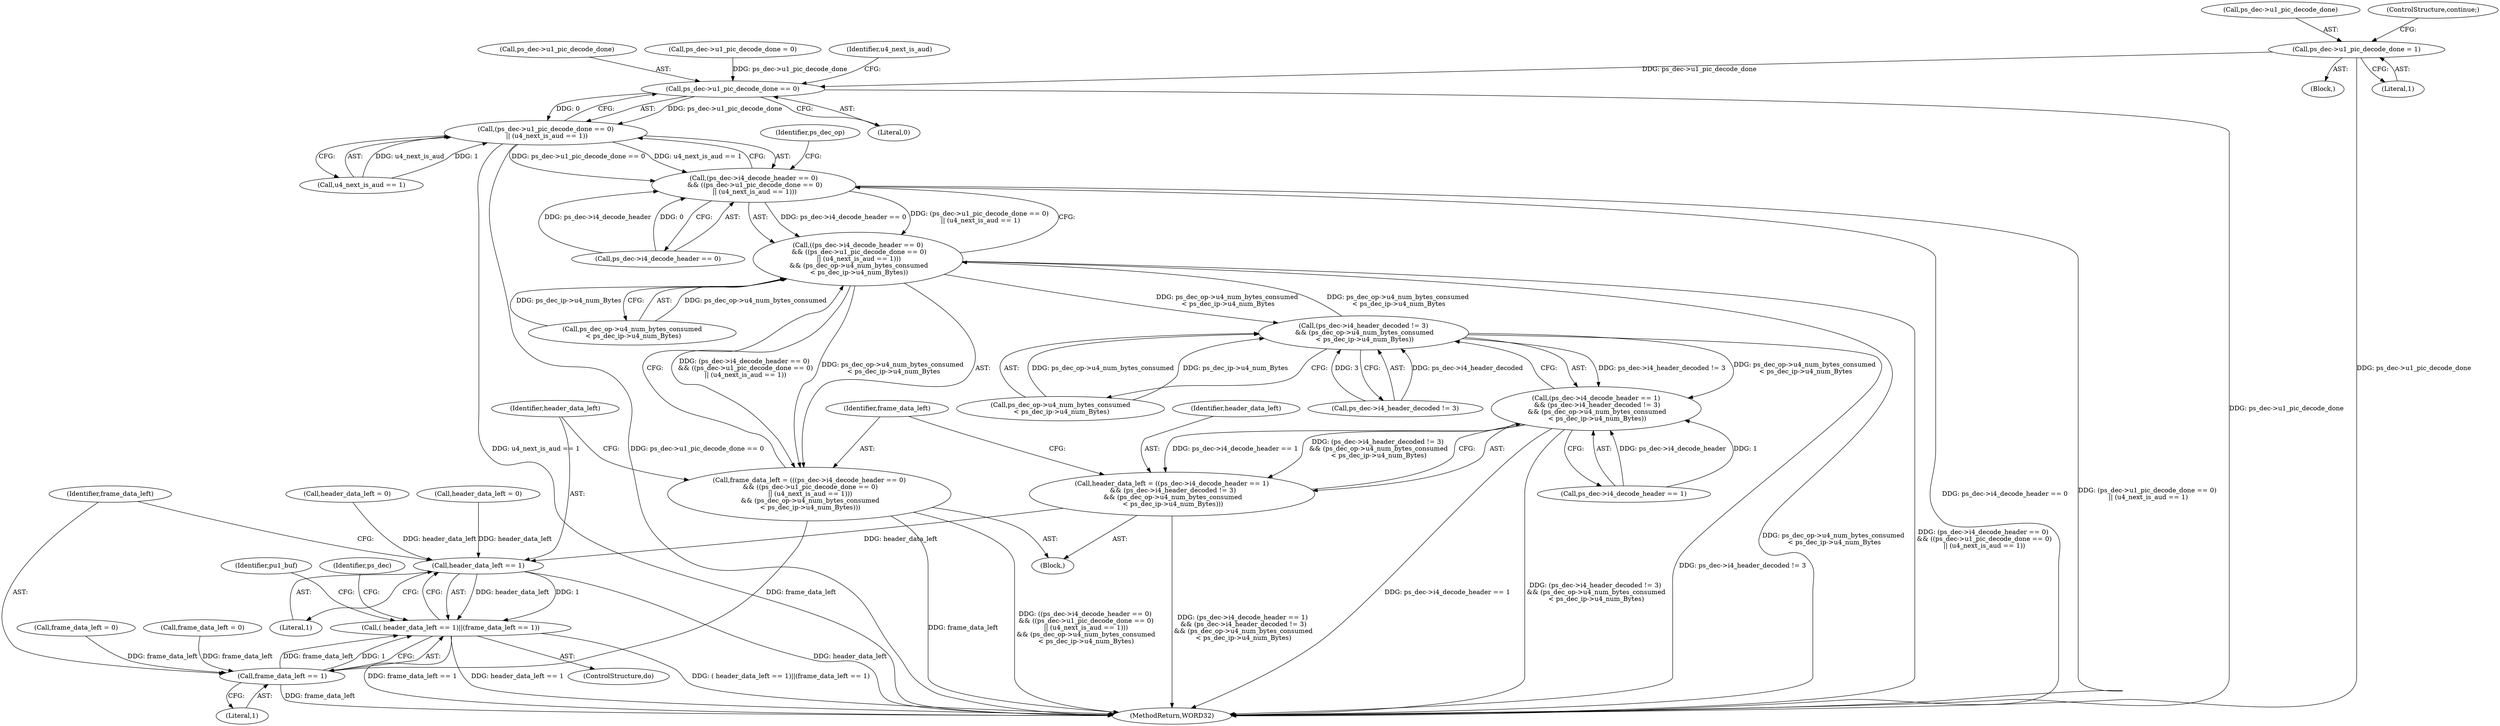 digraph "0_Android_e86d3cfd2bc28dac421092106751e5638d54a848@pointer" {
"1001296" [label="(Call,ps_dec->u1_pic_decode_done = 1)"];
"1001478" [label="(Call,ps_dec->u1_pic_decode_done == 0)"];
"1001477" [label="(Call,(ps_dec->u1_pic_decode_done == 0)\n || (u4_next_is_aud == 1))"];
"1001471" [label="(Call,(ps_dec->i4_decode_header == 0)\n && ((ps_dec->u1_pic_decode_done == 0)\n || (u4_next_is_aud == 1)))"];
"1001470" [label="(Call,((ps_dec->i4_decode_header == 0)\n && ((ps_dec->u1_pic_decode_done == 0)\n || (u4_next_is_aud == 1)))\n && (ps_dec_op->u4_num_bytes_consumed\n < ps_dec_ip->u4_num_Bytes))"];
"1001455" [label="(Call,(ps_dec->i4_header_decoded != 3)\n && (ps_dec_op->u4_num_bytes_consumed\n < ps_dec_ip->u4_num_Bytes))"];
"1001449" [label="(Call,(ps_dec->i4_decode_header == 1)\n && (ps_dec->i4_header_decoded != 3)\n && (ps_dec_op->u4_num_bytes_consumed\n < ps_dec_ip->u4_num_Bytes))"];
"1001447" [label="(Call,header_data_left = ((ps_dec->i4_decode_header == 1)\n && (ps_dec->i4_header_decoded != 3)\n && (ps_dec_op->u4_num_bytes_consumed\n < ps_dec_ip->u4_num_Bytes)))"];
"1001494" [label="(Call,header_data_left == 1)"];
"1001493" [label="(Call,( header_data_left == 1)||(frame_data_left == 1))"];
"1001468" [label="(Call,frame_data_left = (((ps_dec->i4_decode_header == 0)\n && ((ps_dec->u1_pic_decode_done == 0)\n || (u4_next_is_aud == 1)))\n && (ps_dec_op->u4_num_bytes_consumed\n < ps_dec_ip->u4_num_Bytes)))"];
"1001497" [label="(Call,frame_data_left == 1)"];
"1001447" [label="(Call,header_data_left = ((ps_dec->i4_decode_header == 1)\n && (ps_dec->i4_header_decoded != 3)\n && (ps_dec_op->u4_num_bytes_consumed\n < ps_dec_ip->u4_num_Bytes)))"];
"1001496" [label="(Literal,1)"];
"1000202" [label="(Call,header_data_left = 0)"];
"1001297" [label="(Call,ps_dec->u1_pic_decode_done)"];
"1001478" [label="(Call,ps_dec->u1_pic_decode_done == 0)"];
"1001001" [label="(Identifier,pu1_buf)"];
"1001296" [label="(Call,ps_dec->u1_pic_decode_done = 1)"];
"1001486" [label="(Call,ps_dec_op->u4_num_bytes_consumed\n < ps_dec_ip->u4_num_Bytes)"];
"1001304" [label="(Call,frame_data_left = 0)"];
"1001495" [label="(Identifier,header_data_left)"];
"1001448" [label="(Identifier,header_data_left)"];
"1001472" [label="(Call,ps_dec->i4_decode_header == 0)"];
"1001449" [label="(Call,(ps_dec->i4_decode_header == 1)\n && (ps_dec->i4_header_decoded != 3)\n && (ps_dec_op->u4_num_bytes_consumed\n < ps_dec_ip->u4_num_Bytes))"];
"1001504" [label="(Identifier,ps_dec)"];
"1001456" [label="(Call,ps_dec->i4_header_decoded != 3)"];
"1001494" [label="(Call,header_data_left == 1)"];
"1000206" [label="(Call,frame_data_left = 0)"];
"1001479" [label="(Call,ps_dec->u1_pic_decode_done)"];
"1001301" [label="(ControlStructure,continue;)"];
"1001295" [label="(Block,)"];
"1001482" [label="(Literal,0)"];
"1000307" [label="(Call,ps_dec->u1_pic_decode_done = 0)"];
"1001469" [label="(Identifier,frame_data_left)"];
"1001497" [label="(Call,frame_data_left == 1)"];
"1001499" [label="(Literal,1)"];
"1001461" [label="(Call,ps_dec_op->u4_num_bytes_consumed\n < ps_dec_ip->u4_num_Bytes)"];
"1001307" [label="(Call,header_data_left = 0)"];
"1001470" [label="(Call,((ps_dec->i4_decode_header == 0)\n && ((ps_dec->u1_pic_decode_done == 0)\n || (u4_next_is_aud == 1)))\n && (ps_dec_op->u4_num_bytes_consumed\n < ps_dec_ip->u4_num_Bytes))"];
"1001450" [label="(Call,ps_dec->i4_decode_header == 1)"];
"1001477" [label="(Call,(ps_dec->u1_pic_decode_done == 0)\n || (u4_next_is_aud == 1))"];
"1001483" [label="(Call,u4_next_is_aud == 1)"];
"1001498" [label="(Identifier,frame_data_left)"];
"1000997" [label="(ControlStructure,do)"];
"1001484" [label="(Identifier,u4_next_is_aud)"];
"1001455" [label="(Call,(ps_dec->i4_header_decoded != 3)\n && (ps_dec_op->u4_num_bytes_consumed\n < ps_dec_ip->u4_num_Bytes))"];
"1001471" [label="(Call,(ps_dec->i4_decode_header == 0)\n && ((ps_dec->u1_pic_decode_done == 0)\n || (u4_next_is_aud == 1)))"];
"1002270" [label="(MethodReturn,WORD32)"];
"1001300" [label="(Literal,1)"];
"1001493" [label="(Call,( header_data_left == 1)||(frame_data_left == 1))"];
"1000998" [label="(Block,)"];
"1001468" [label="(Call,frame_data_left = (((ps_dec->i4_decode_header == 0)\n && ((ps_dec->u1_pic_decode_done == 0)\n || (u4_next_is_aud == 1)))\n && (ps_dec_op->u4_num_bytes_consumed\n < ps_dec_ip->u4_num_Bytes)))"];
"1001488" [label="(Identifier,ps_dec_op)"];
"1001296" -> "1001295"  [label="AST: "];
"1001296" -> "1001300"  [label="CFG: "];
"1001297" -> "1001296"  [label="AST: "];
"1001300" -> "1001296"  [label="AST: "];
"1001301" -> "1001296"  [label="CFG: "];
"1001296" -> "1002270"  [label="DDG: ps_dec->u1_pic_decode_done"];
"1001296" -> "1001478"  [label="DDG: ps_dec->u1_pic_decode_done"];
"1001478" -> "1001477"  [label="AST: "];
"1001478" -> "1001482"  [label="CFG: "];
"1001479" -> "1001478"  [label="AST: "];
"1001482" -> "1001478"  [label="AST: "];
"1001484" -> "1001478"  [label="CFG: "];
"1001477" -> "1001478"  [label="CFG: "];
"1001478" -> "1002270"  [label="DDG: ps_dec->u1_pic_decode_done"];
"1001478" -> "1001477"  [label="DDG: ps_dec->u1_pic_decode_done"];
"1001478" -> "1001477"  [label="DDG: 0"];
"1000307" -> "1001478"  [label="DDG: ps_dec->u1_pic_decode_done"];
"1001477" -> "1001471"  [label="AST: "];
"1001477" -> "1001483"  [label="CFG: "];
"1001483" -> "1001477"  [label="AST: "];
"1001471" -> "1001477"  [label="CFG: "];
"1001477" -> "1002270"  [label="DDG: u4_next_is_aud == 1"];
"1001477" -> "1002270"  [label="DDG: ps_dec->u1_pic_decode_done == 0"];
"1001477" -> "1001471"  [label="DDG: ps_dec->u1_pic_decode_done == 0"];
"1001477" -> "1001471"  [label="DDG: u4_next_is_aud == 1"];
"1001483" -> "1001477"  [label="DDG: u4_next_is_aud"];
"1001483" -> "1001477"  [label="DDG: 1"];
"1001471" -> "1001470"  [label="AST: "];
"1001471" -> "1001472"  [label="CFG: "];
"1001472" -> "1001471"  [label="AST: "];
"1001488" -> "1001471"  [label="CFG: "];
"1001470" -> "1001471"  [label="CFG: "];
"1001471" -> "1002270"  [label="DDG: ps_dec->i4_decode_header == 0"];
"1001471" -> "1002270"  [label="DDG: (ps_dec->u1_pic_decode_done == 0)\n || (u4_next_is_aud == 1)"];
"1001471" -> "1001470"  [label="DDG: ps_dec->i4_decode_header == 0"];
"1001471" -> "1001470"  [label="DDG: (ps_dec->u1_pic_decode_done == 0)\n || (u4_next_is_aud == 1)"];
"1001472" -> "1001471"  [label="DDG: ps_dec->i4_decode_header"];
"1001472" -> "1001471"  [label="DDG: 0"];
"1001470" -> "1001468"  [label="AST: "];
"1001470" -> "1001486"  [label="CFG: "];
"1001486" -> "1001470"  [label="AST: "];
"1001468" -> "1001470"  [label="CFG: "];
"1001470" -> "1002270"  [label="DDG: ps_dec_op->u4_num_bytes_consumed\n < ps_dec_ip->u4_num_Bytes"];
"1001470" -> "1002270"  [label="DDG: (ps_dec->i4_decode_header == 0)\n && ((ps_dec->u1_pic_decode_done == 0)\n || (u4_next_is_aud == 1))"];
"1001470" -> "1001455"  [label="DDG: ps_dec_op->u4_num_bytes_consumed\n < ps_dec_ip->u4_num_Bytes"];
"1001470" -> "1001468"  [label="DDG: (ps_dec->i4_decode_header == 0)\n && ((ps_dec->u1_pic_decode_done == 0)\n || (u4_next_is_aud == 1))"];
"1001470" -> "1001468"  [label="DDG: ps_dec_op->u4_num_bytes_consumed\n < ps_dec_ip->u4_num_Bytes"];
"1001486" -> "1001470"  [label="DDG: ps_dec_op->u4_num_bytes_consumed"];
"1001486" -> "1001470"  [label="DDG: ps_dec_ip->u4_num_Bytes"];
"1001455" -> "1001470"  [label="DDG: ps_dec_op->u4_num_bytes_consumed\n < ps_dec_ip->u4_num_Bytes"];
"1001455" -> "1001449"  [label="AST: "];
"1001455" -> "1001456"  [label="CFG: "];
"1001455" -> "1001461"  [label="CFG: "];
"1001456" -> "1001455"  [label="AST: "];
"1001461" -> "1001455"  [label="AST: "];
"1001449" -> "1001455"  [label="CFG: "];
"1001455" -> "1002270"  [label="DDG: ps_dec->i4_header_decoded != 3"];
"1001455" -> "1001449"  [label="DDG: ps_dec->i4_header_decoded != 3"];
"1001455" -> "1001449"  [label="DDG: ps_dec_op->u4_num_bytes_consumed\n < ps_dec_ip->u4_num_Bytes"];
"1001456" -> "1001455"  [label="DDG: ps_dec->i4_header_decoded"];
"1001456" -> "1001455"  [label="DDG: 3"];
"1001461" -> "1001455"  [label="DDG: ps_dec_op->u4_num_bytes_consumed"];
"1001461" -> "1001455"  [label="DDG: ps_dec_ip->u4_num_Bytes"];
"1001449" -> "1001447"  [label="AST: "];
"1001449" -> "1001450"  [label="CFG: "];
"1001450" -> "1001449"  [label="AST: "];
"1001447" -> "1001449"  [label="CFG: "];
"1001449" -> "1002270"  [label="DDG: (ps_dec->i4_header_decoded != 3)\n && (ps_dec_op->u4_num_bytes_consumed\n < ps_dec_ip->u4_num_Bytes)"];
"1001449" -> "1002270"  [label="DDG: ps_dec->i4_decode_header == 1"];
"1001449" -> "1001447"  [label="DDG: ps_dec->i4_decode_header == 1"];
"1001449" -> "1001447"  [label="DDG: (ps_dec->i4_header_decoded != 3)\n && (ps_dec_op->u4_num_bytes_consumed\n < ps_dec_ip->u4_num_Bytes)"];
"1001450" -> "1001449"  [label="DDG: ps_dec->i4_decode_header"];
"1001450" -> "1001449"  [label="DDG: 1"];
"1001447" -> "1000998"  [label="AST: "];
"1001448" -> "1001447"  [label="AST: "];
"1001469" -> "1001447"  [label="CFG: "];
"1001447" -> "1002270"  [label="DDG: (ps_dec->i4_decode_header == 1)\n && (ps_dec->i4_header_decoded != 3)\n && (ps_dec_op->u4_num_bytes_consumed\n < ps_dec_ip->u4_num_Bytes)"];
"1001447" -> "1001494"  [label="DDG: header_data_left"];
"1001494" -> "1001493"  [label="AST: "];
"1001494" -> "1001496"  [label="CFG: "];
"1001495" -> "1001494"  [label="AST: "];
"1001496" -> "1001494"  [label="AST: "];
"1001498" -> "1001494"  [label="CFG: "];
"1001493" -> "1001494"  [label="CFG: "];
"1001494" -> "1002270"  [label="DDG: header_data_left"];
"1001494" -> "1001493"  [label="DDG: header_data_left"];
"1001494" -> "1001493"  [label="DDG: 1"];
"1001307" -> "1001494"  [label="DDG: header_data_left"];
"1000202" -> "1001494"  [label="DDG: header_data_left"];
"1001493" -> "1000997"  [label="AST: "];
"1001493" -> "1001497"  [label="CFG: "];
"1001497" -> "1001493"  [label="AST: "];
"1001001" -> "1001493"  [label="CFG: "];
"1001504" -> "1001493"  [label="CFG: "];
"1001493" -> "1002270"  [label="DDG: frame_data_left == 1"];
"1001493" -> "1002270"  [label="DDG: header_data_left == 1"];
"1001493" -> "1002270"  [label="DDG: ( header_data_left == 1)||(frame_data_left == 1)"];
"1001497" -> "1001493"  [label="DDG: frame_data_left"];
"1001497" -> "1001493"  [label="DDG: 1"];
"1001468" -> "1000998"  [label="AST: "];
"1001469" -> "1001468"  [label="AST: "];
"1001495" -> "1001468"  [label="CFG: "];
"1001468" -> "1002270"  [label="DDG: frame_data_left"];
"1001468" -> "1002270"  [label="DDG: ((ps_dec->i4_decode_header == 0)\n && ((ps_dec->u1_pic_decode_done == 0)\n || (u4_next_is_aud == 1)))\n && (ps_dec_op->u4_num_bytes_consumed\n < ps_dec_ip->u4_num_Bytes)"];
"1001468" -> "1001497"  [label="DDG: frame_data_left"];
"1001497" -> "1001499"  [label="CFG: "];
"1001498" -> "1001497"  [label="AST: "];
"1001499" -> "1001497"  [label="AST: "];
"1001497" -> "1002270"  [label="DDG: frame_data_left"];
"1000206" -> "1001497"  [label="DDG: frame_data_left"];
"1001304" -> "1001497"  [label="DDG: frame_data_left"];
}
